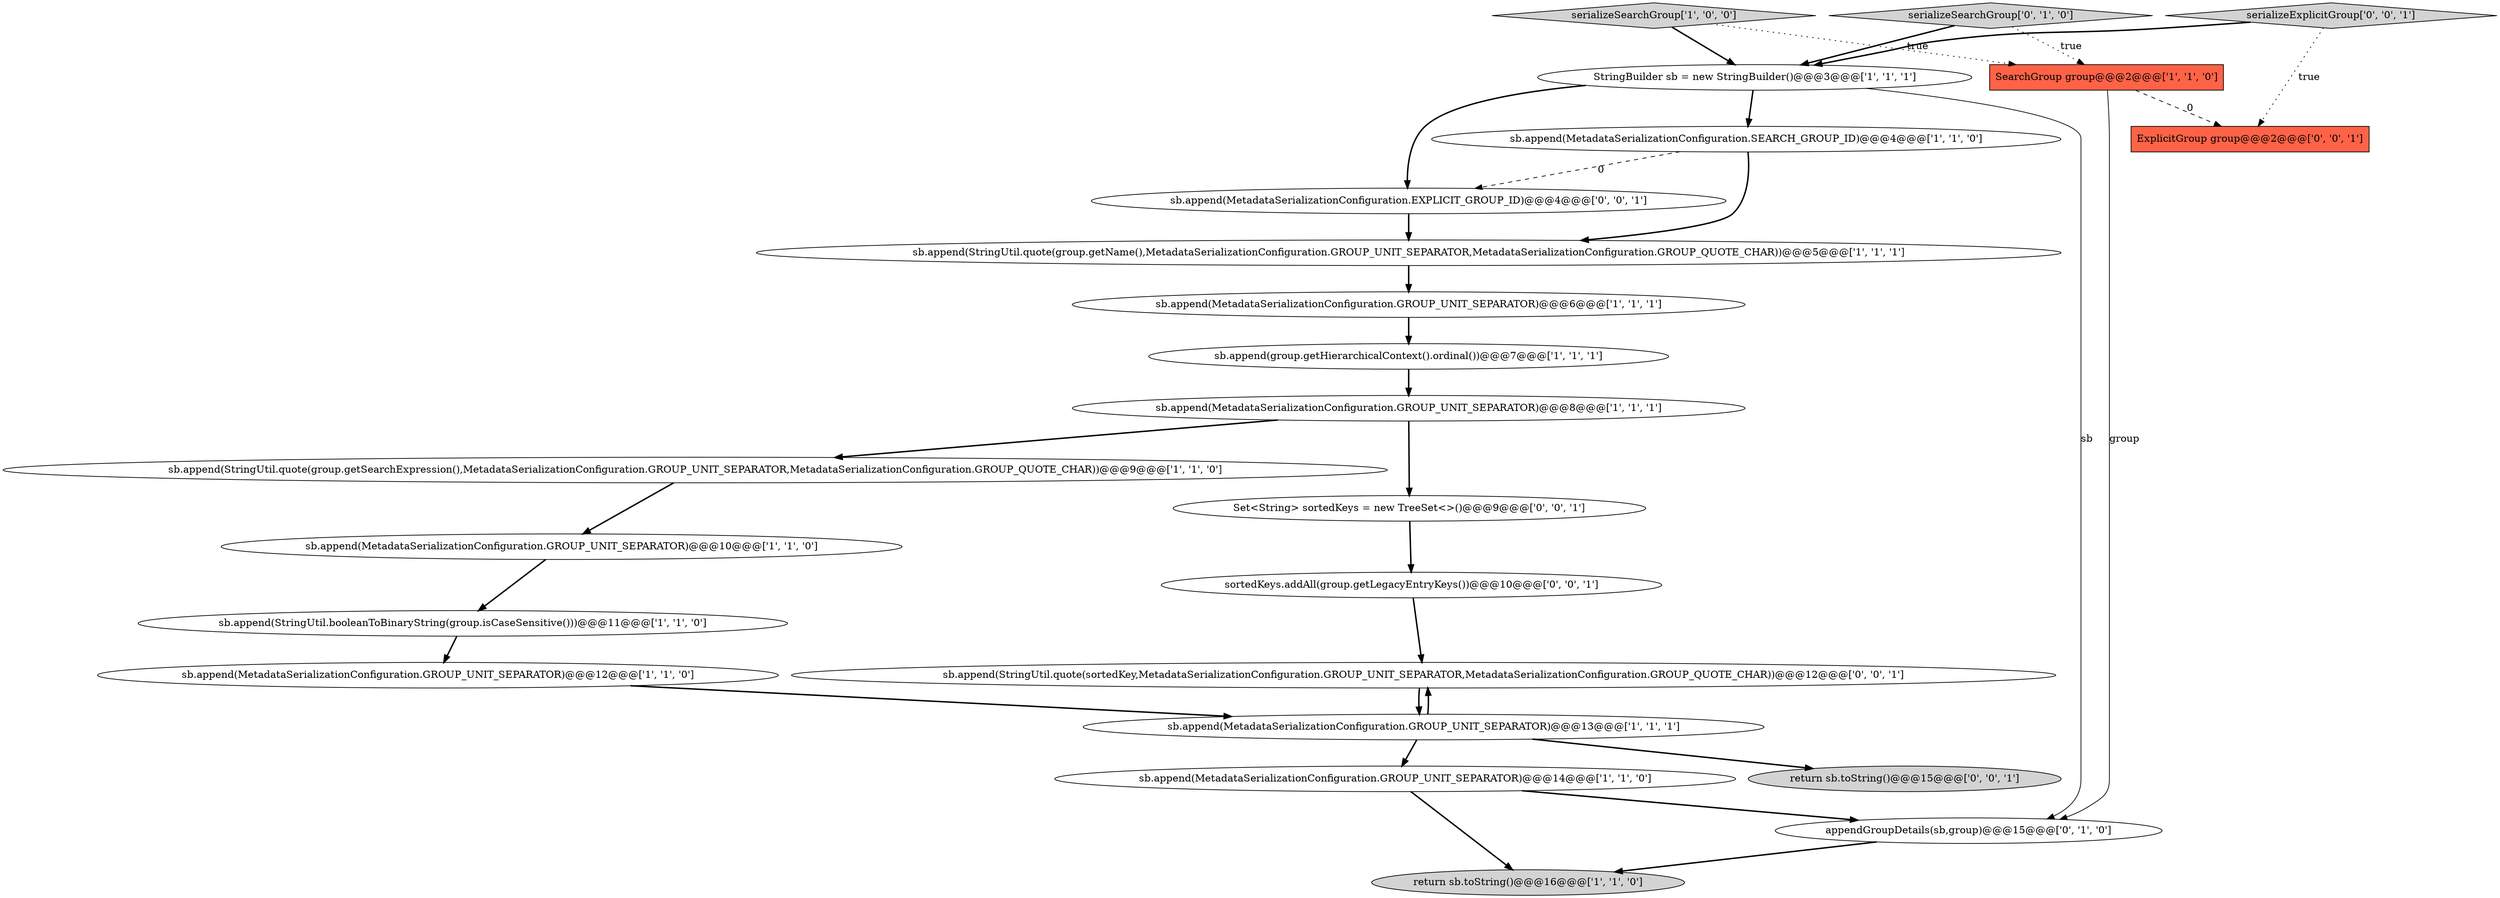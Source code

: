 digraph {
23 [style = filled, label = "Set<String> sortedKeys = new TreeSet<>()@@@9@@@['0', '0', '1']", fillcolor = white, shape = ellipse image = "AAA0AAABBB3BBB"];
9 [style = filled, label = "return sb.toString()@@@16@@@['1', '1', '0']", fillcolor = lightgray, shape = ellipse image = "AAA0AAABBB1BBB"];
6 [style = filled, label = "sb.append(MetadataSerializationConfiguration.SEARCH_GROUP_ID)@@@4@@@['1', '1', '0']", fillcolor = white, shape = ellipse image = "AAA0AAABBB1BBB"];
8 [style = filled, label = "sb.append(StringUtil.quote(group.getSearchExpression(),MetadataSerializationConfiguration.GROUP_UNIT_SEPARATOR,MetadataSerializationConfiguration.GROUP_QUOTE_CHAR))@@@9@@@['1', '1', '0']", fillcolor = white, shape = ellipse image = "AAA0AAABBB1BBB"];
19 [style = filled, label = "return sb.toString()@@@15@@@['0', '0', '1']", fillcolor = lightgray, shape = ellipse image = "AAA0AAABBB3BBB"];
10 [style = filled, label = "sb.append(StringUtil.booleanToBinaryString(group.isCaseSensitive()))@@@11@@@['1', '1', '0']", fillcolor = white, shape = ellipse image = "AAA0AAABBB1BBB"];
16 [style = filled, label = "appendGroupDetails(sb,group)@@@15@@@['0', '1', '0']", fillcolor = white, shape = ellipse image = "AAA1AAABBB2BBB"];
4 [style = filled, label = "StringBuilder sb = new StringBuilder()@@@3@@@['1', '1', '1']", fillcolor = white, shape = ellipse image = "AAA0AAABBB1BBB"];
0 [style = filled, label = "sb.append(StringUtil.quote(group.getName(),MetadataSerializationConfiguration.GROUP_UNIT_SEPARATOR,MetadataSerializationConfiguration.GROUP_QUOTE_CHAR))@@@5@@@['1', '1', '1']", fillcolor = white, shape = ellipse image = "AAA0AAABBB1BBB"];
15 [style = filled, label = "serializeSearchGroup['0', '1', '0']", fillcolor = lightgray, shape = diamond image = "AAA0AAABBB2BBB"];
14 [style = filled, label = "sb.append(MetadataSerializationConfiguration.GROUP_UNIT_SEPARATOR)@@@6@@@['1', '1', '1']", fillcolor = white, shape = ellipse image = "AAA0AAABBB1BBB"];
12 [style = filled, label = "serializeSearchGroup['1', '0', '0']", fillcolor = lightgray, shape = diamond image = "AAA0AAABBB1BBB"];
18 [style = filled, label = "sb.append(MetadataSerializationConfiguration.EXPLICIT_GROUP_ID)@@@4@@@['0', '0', '1']", fillcolor = white, shape = ellipse image = "AAA0AAABBB3BBB"];
11 [style = filled, label = "SearchGroup group@@@2@@@['1', '1', '0']", fillcolor = tomato, shape = box image = "AAA0AAABBB1BBB"];
5 [style = filled, label = "sb.append(group.getHierarchicalContext().ordinal())@@@7@@@['1', '1', '1']", fillcolor = white, shape = ellipse image = "AAA0AAABBB1BBB"];
17 [style = filled, label = "serializeExplicitGroup['0', '0', '1']", fillcolor = lightgray, shape = diamond image = "AAA0AAABBB3BBB"];
1 [style = filled, label = "sb.append(MetadataSerializationConfiguration.GROUP_UNIT_SEPARATOR)@@@12@@@['1', '1', '0']", fillcolor = white, shape = ellipse image = "AAA0AAABBB1BBB"];
22 [style = filled, label = "sb.append(StringUtil.quote(sortedKey,MetadataSerializationConfiguration.GROUP_UNIT_SEPARATOR,MetadataSerializationConfiguration.GROUP_QUOTE_CHAR))@@@12@@@['0', '0', '1']", fillcolor = white, shape = ellipse image = "AAA0AAABBB3BBB"];
3 [style = filled, label = "sb.append(MetadataSerializationConfiguration.GROUP_UNIT_SEPARATOR)@@@10@@@['1', '1', '0']", fillcolor = white, shape = ellipse image = "AAA0AAABBB1BBB"];
13 [style = filled, label = "sb.append(MetadataSerializationConfiguration.GROUP_UNIT_SEPARATOR)@@@8@@@['1', '1', '1']", fillcolor = white, shape = ellipse image = "AAA0AAABBB1BBB"];
21 [style = filled, label = "ExplicitGroup group@@@2@@@['0', '0', '1']", fillcolor = tomato, shape = box image = "AAA0AAABBB3BBB"];
7 [style = filled, label = "sb.append(MetadataSerializationConfiguration.GROUP_UNIT_SEPARATOR)@@@14@@@['1', '1', '0']", fillcolor = white, shape = ellipse image = "AAA0AAABBB1BBB"];
20 [style = filled, label = "sortedKeys.addAll(group.getLegacyEntryKeys())@@@10@@@['0', '0', '1']", fillcolor = white, shape = ellipse image = "AAA0AAABBB3BBB"];
2 [style = filled, label = "sb.append(MetadataSerializationConfiguration.GROUP_UNIT_SEPARATOR)@@@13@@@['1', '1', '1']", fillcolor = white, shape = ellipse image = "AAA0AAABBB1BBB"];
22->2 [style = bold, label=""];
14->5 [style = bold, label=""];
4->6 [style = bold, label=""];
3->10 [style = bold, label=""];
6->18 [style = dashed, label="0"];
2->7 [style = bold, label=""];
7->9 [style = bold, label=""];
12->11 [style = dotted, label="true"];
13->23 [style = bold, label=""];
6->0 [style = bold, label=""];
12->4 [style = bold, label=""];
7->16 [style = bold, label=""];
15->4 [style = bold, label=""];
20->22 [style = bold, label=""];
15->11 [style = dotted, label="true"];
11->21 [style = dashed, label="0"];
8->3 [style = bold, label=""];
5->13 [style = bold, label=""];
17->4 [style = bold, label=""];
10->1 [style = bold, label=""];
2->19 [style = bold, label=""];
23->20 [style = bold, label=""];
2->22 [style = bold, label=""];
11->16 [style = solid, label="group"];
4->16 [style = solid, label="sb"];
17->21 [style = dotted, label="true"];
13->8 [style = bold, label=""];
0->14 [style = bold, label=""];
1->2 [style = bold, label=""];
4->18 [style = bold, label=""];
18->0 [style = bold, label=""];
16->9 [style = bold, label=""];
}
